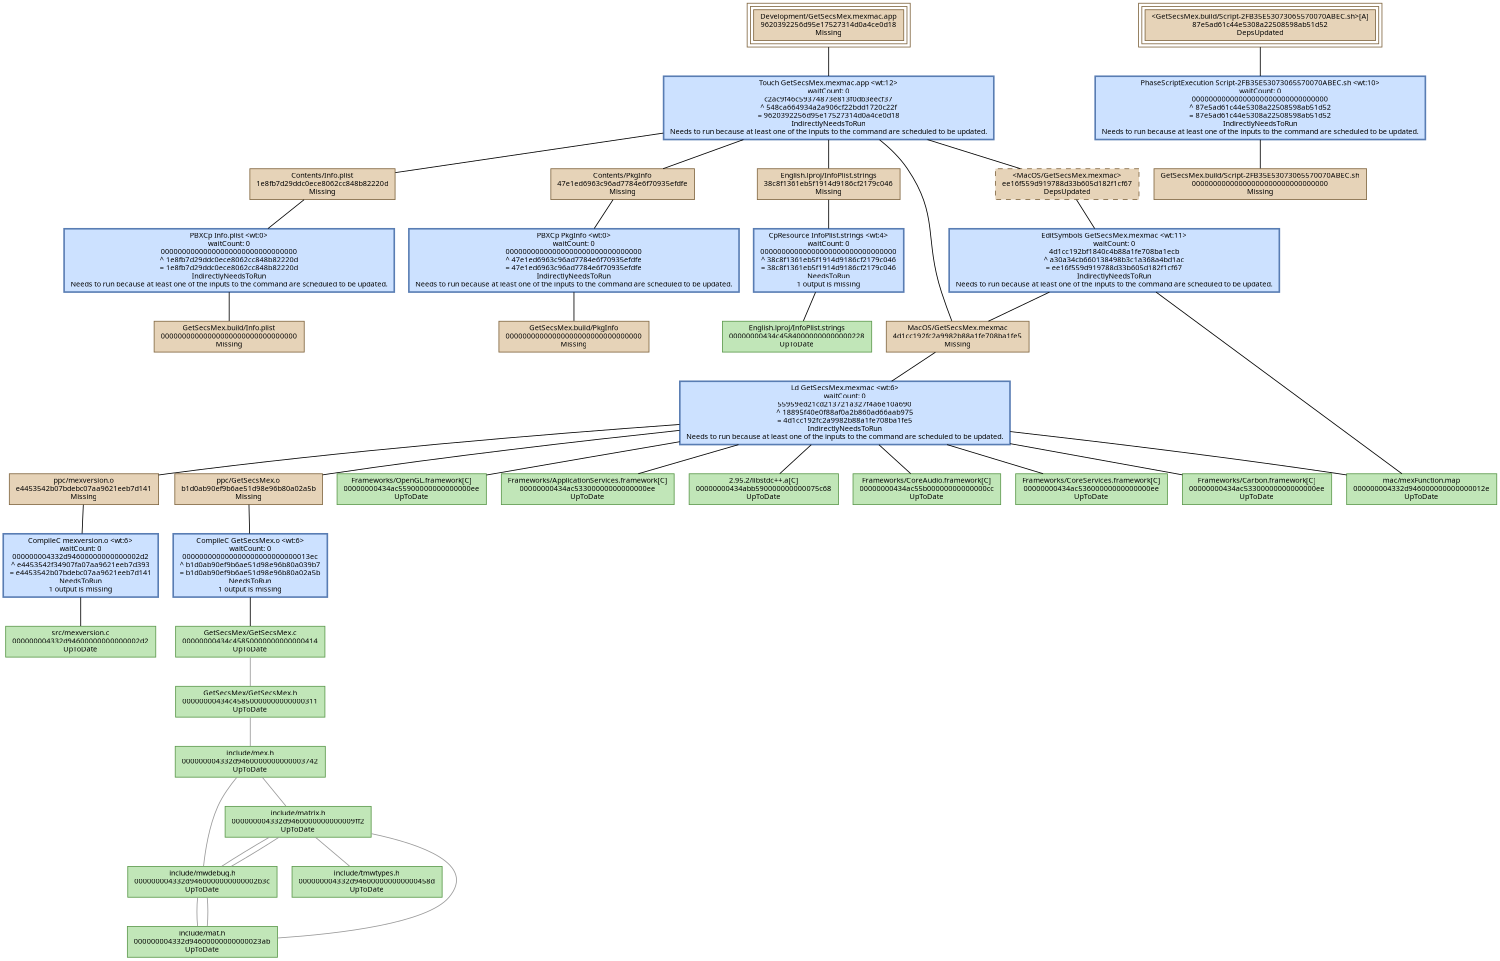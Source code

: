 digraph GetSecsMex {
   size = "10.000000,8.500000";
   concentrate = false;

   node [ shape = box, style = filled, color = "0.3 0.5 0.6", fillcolor = "0.3 0.2 0.9", fontname = "Monaco", fontsize = "9" ];
   n00001 [ label = "Development/GetSecsMex.mexmac.app\n9620392256d95e17527314d0a4ce0d18\nMissing", color = "0.1 0.5 0.5", fillcolor = "0.1 0.2 0.9", peripheries = 3 ];
   n00002 [ label = "Contents/Info.plist\n1e8fb7d29ddc0ece8062cc848b82220d\nMissing", color = "0.1 0.5 0.5", fillcolor = "0.1 0.2 0.9" ];
   n00003 [ label = "GetSecsMex.build/Info.plist\n00000000000000000000000000000000\nMissing", color = "0.1 0.5 0.5", fillcolor = "0.1 0.2 0.9" ];
   n00004 [ label = "Contents/PkgInfo\n47e1ed6963c96ad7784e6f70935efdfe\nMissing", color = "0.1 0.5 0.5", fillcolor = "0.1 0.2 0.9" ];
   n00005 [ label = "GetSecsMex.build/PkgInfo\n00000000000000000000000000000000\nMissing", color = "0.1 0.5 0.5", fillcolor = "0.1 0.2 0.9" ];
   n00006 [ label = "English.lproj/InfoPlist.strings\n38c8f1361eb5f1914d9186cf2179c046\nMissing", color = "0.1 0.5 0.5", fillcolor = "0.1 0.2 0.9" ];
   n00007 [ label = "English.lproj/InfoPlist.strings\n00000000434c45840000000000000228\nUpToDate" ];
   n00008 [ label = "ppc/mexversion.o\ne4453542b07bdebc07aa9621eeb7d141\nMissing", color = "0.1 0.5 0.5", fillcolor = "0.1 0.2 0.9" ];
   n00009 [ label = "src/mexversion.c\n000000004332d94600000000000002d2\nUpToDate" ];
   n00010 [ label = "ppc/GetSecsMex.o\nb1d0ab90ef9b6ae51d98e96b80a02a5b\nMissing", color = "0.1 0.5 0.5", fillcolor = "0.1 0.2 0.9" ];
   n00011 [ label = "GetSecsMex/GetSecsMex.c\n00000000434c45850000000000000414\nUpToDate" ];
   n00012 [ label = "MacOS/GetSecsMex.mexmac\n4d1cc192fc2a9982b88a1fe708ba1fe5\nMissing", color = "0.1 0.5 0.5", fillcolor = "0.1 0.2 0.9" ];
   n00013 [ label = "Frameworks/OpenGL.framework[C]\n00000000434ac55900000000000000ee\nUpToDate" ];
   n00014 [ label = "Frameworks/ApplicationServices.framework[C]\n00000000434ac53300000000000000ee\nUpToDate" ];
   n00015 [ label = "2.95.2/libstdc++.a[C]\n00000000434abb590000000000075c68\nUpToDate" ];
   n00016 [ label = "Frameworks/CoreAudio.framework[C]\n00000000434ac55b00000000000000cc\nUpToDate" ];
   n00017 [ label = "Frameworks/CoreServices.framework[C]\n00000000434ac53600000000000000ee\nUpToDate" ];
   n00018 [ label = "Frameworks/Carbon.framework[C]\n00000000434ac53300000000000000ee\nUpToDate" ];
   n00019 [ label = "mac/mexFunction.map\n000000004332d946000000000000012e\nUpToDate" ];
   n00020 [ label = "<GetSecsMex.build/Script-2FB35E53073065570070ABEC.sh>[A]\n87e5ad61c44e5308a22508598ab51d52\nDepsUpdated", color = "0.1 0.5 0.5", fillcolor = "0.1 0.2 0.9", peripheries = 3 ];
   n00021 [ label = "GetSecsMex.build/Script-2FB35E53073065570070ABEC.sh\n00000000000000000000000000000000\nMissing", color = "0.1 0.5 0.5", fillcolor = "0.1 0.2 0.9" ];
   n00022 [ label = "<MacOS/GetSecsMex.mexmac>\nee16f559d919788d33b605d182f1cf67\nDepsUpdated", color = "0.1 0.5 0.5", fillcolor = "0.1 0.2 0.9", style = "filled,dashed" ];
   n00023 [ label = "GetSecsMex/GetSecsMex.h\n00000000434c45850000000000000311\nUpToDate" ];
   n00024 [ label = "include/mex.h\n000000004332d9460000000000003742\nUpToDate" ];
   n00025 [ label = "include/matrix.h\n000000004332d9460000000000009ff2\nUpToDate" ];
   n00026 [ label = "include/mwdebug.h\n000000004332d9460000000000002b3c\nUpToDate" ];
   n00027 [ label = "include/tmwtypes.h\n000000004332d946000000000000458d\nUpToDate" ];
   n00028 [ label = "include/mat.h\n000000004332d94600000000000023ab\nUpToDate" ];

   node [ shape = box, style = "filled,bold", color = "0.7 0.5 0.7", fillcolor = "0.7 0.2 1.0", fontname = "Monaco", fontsize = "9" ];
   c00001 [ label = "PBXCp Info.plist <wt:0>\nwaitCount: 0\n00000000000000000000000000000000\n^ 1e8fb7d29ddc0ece8062cc848b82220d\n= 1e8fb7d29ddc0ece8062cc848b82220d\nIndirectlyNeedsToRun\nNeeds to run because at least one of the inputs to the command are scheduled to be updated.", color = "0.6 0.5 0.7", fillcolor = "0.6 0.2 1.0" ];
   c00002 [ label = "PBXCp PkgInfo <wt:0>\nwaitCount: 0\n00000000000000000000000000000000\n^ 47e1ed6963c96ad7784e6f70935efdfe\n= 47e1ed6963c96ad7784e6f70935efdfe\nIndirectlyNeedsToRun\nNeeds to run because at least one of the inputs to the command are scheduled to be updated.", color = "0.6 0.5 0.7", fillcolor = "0.6 0.2 1.0" ];
   c00003 [ label = "CpResource InfoPlist.strings <wt:4>\nwaitCount: 0\n00000000000000000000000000000000\n^ 38c8f1361eb5f1914d9186cf2179c046\n= 38c8f1361eb5f1914d9186cf2179c046\nNeedsToRun\n1 output is missing", color = "0.6 0.5 0.7", fillcolor = "0.6 0.2 1.0" ];
   c00004 [ label = "CompileC mexversion.o <wt:6>\nwaitCount: 0\n000000004332d94600000000000002d2\n^ e4453542f34907fa07aa9621eeb7d393\n= e4453542b07bdebc07aa9621eeb7d141\nNeedsToRun\n1 output is missing", color = "0.6 0.5 0.7", fillcolor = "0.6 0.2 1.0" ];
   c00005 [ label = "CompileC GetSecsMex.o <wt:6>\nwaitCount: 0\n000000000000000000000000000013ec\n^ b1d0ab90ef9b6ae51d98e96b80a039b7\n= b1d0ab90ef9b6ae51d98e96b80a02a5b\nNeedsToRun\n1 output is missing", color = "0.6 0.5 0.7", fillcolor = "0.6 0.2 1.0" ];
   c00006 [ label = "Ld GetSecsMex.mexmac <wt:6>\nwaitCount: 0\n55959ed21cd213721a327f4a6e10a690\n^ 18895f40e0f88af0a2b860ad66aab975\n= 4d1cc192fc2a9982b88a1fe708ba1fe5\nIndirectlyNeedsToRun\nNeeds to run because at least one of the inputs to the command are scheduled to be updated.", color = "0.6 0.5 0.7", fillcolor = "0.6 0.2 1.0" ];
   c00007 [ label = "PhaseScriptExecution Script-2FB35E53073065570070ABEC.sh <wt:10>\nwaitCount: 0\n00000000000000000000000000000000\n^ 87e5ad61c44e5308a22508598ab51d52\n= 87e5ad61c44e5308a22508598ab51d52\nIndirectlyNeedsToRun\nNeeds to run because at least one of the inputs to the command are scheduled to be updated.", color = "0.6 0.5 0.7", fillcolor = "0.6 0.2 1.0" ];
   c00008 [ label = "EditSymbols GetSecsMex.mexmac <wt:11>\nwaitCount: 0\n4d1cc192bf1840c4b88a1fe708ba1ecb\n^ a30a34cb660138498b3c1a368a4bd1ac\n= ee16f559d919788d33b605d182f1cf67\nIndirectlyNeedsToRun\nNeeds to run because at least one of the inputs to the command are scheduled to be updated.", color = "0.6 0.5 0.7", fillcolor = "0.6 0.2 1.0" ];
   c00009 [ label = "Touch GetSecsMex.mexmac.app <wt:12>\nwaitCount: 0\nc2ac9f46c59374873e813f0db3eecf37\n^ 548ca664934a2a906cf22bdd1720c22f\n= 9620392256d95e17527314d0a4ce0d18\nIndirectlyNeedsToRun\nNeeds to run because at least one of the inputs to the command are scheduled to be updated.", color = "0.6 0.5 0.7", fillcolor = "0.6 0.2 1.0" ];

   edge [ style = solid, color = black, arrowhead = none, arrowtail = normal ];
   n00001 -> { c00009 };
   n00002 -> { c00001 };
   n00004 -> { c00002 };
   n00006 -> { c00003 };
   n00008 -> { c00004 };
   n00010 -> { c00005 };
   n00012 -> { c00006 };
   n00020 -> { c00007 };
   n00022 -> { c00008 };
   c00001 -> { n00003 };
   c00002 -> { n00005 n00005 };
   c00003 -> { n00007 n00007 };
   c00004 -> { n00009 };
   c00005 -> { n00011 };
   c00006 -> { n00008 n00010 n00013 n00014 n00015 n00016 n00017 n00018 n00019 };
   c00007 -> { n00021 };
   c00008 -> { n00012 n00019 };
   c00009 -> { n00002 n00004 n00006 n00012 n00022 };

   edge [ style = solid, color = gray60, arrowhead = none, arrowtail = normal ];
   n00011 -> { n00023 };
   n00023 -> { n00024 };
   n00024 -> { n00025 n00025 n00026 };
   n00025 -> { n00027 n00026 };
   n00026 -> { n00025 n00028 };
   n00028 -> { n00025 n00026 };
}
